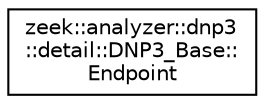 digraph "Graphical Class Hierarchy"
{
 // LATEX_PDF_SIZE
  edge [fontname="Helvetica",fontsize="10",labelfontname="Helvetica",labelfontsize="10"];
  node [fontname="Helvetica",fontsize="10",shape=record];
  rankdir="LR";
  Node0 [label="zeek::analyzer::dnp3\l::detail::DNP3_Base::\lEndpoint",height=0.2,width=0.4,color="black", fillcolor="white", style="filled",URL="$d0/dd0/classzeek_1_1analyzer_1_1dnp3_1_1detail_1_1DNP3__Base.html#df/dc7/structzeek_1_1analyzer_1_1dnp3_1_1detail_1_1DNP3__Base_1_1Endpoint",tooltip=" "];
}
